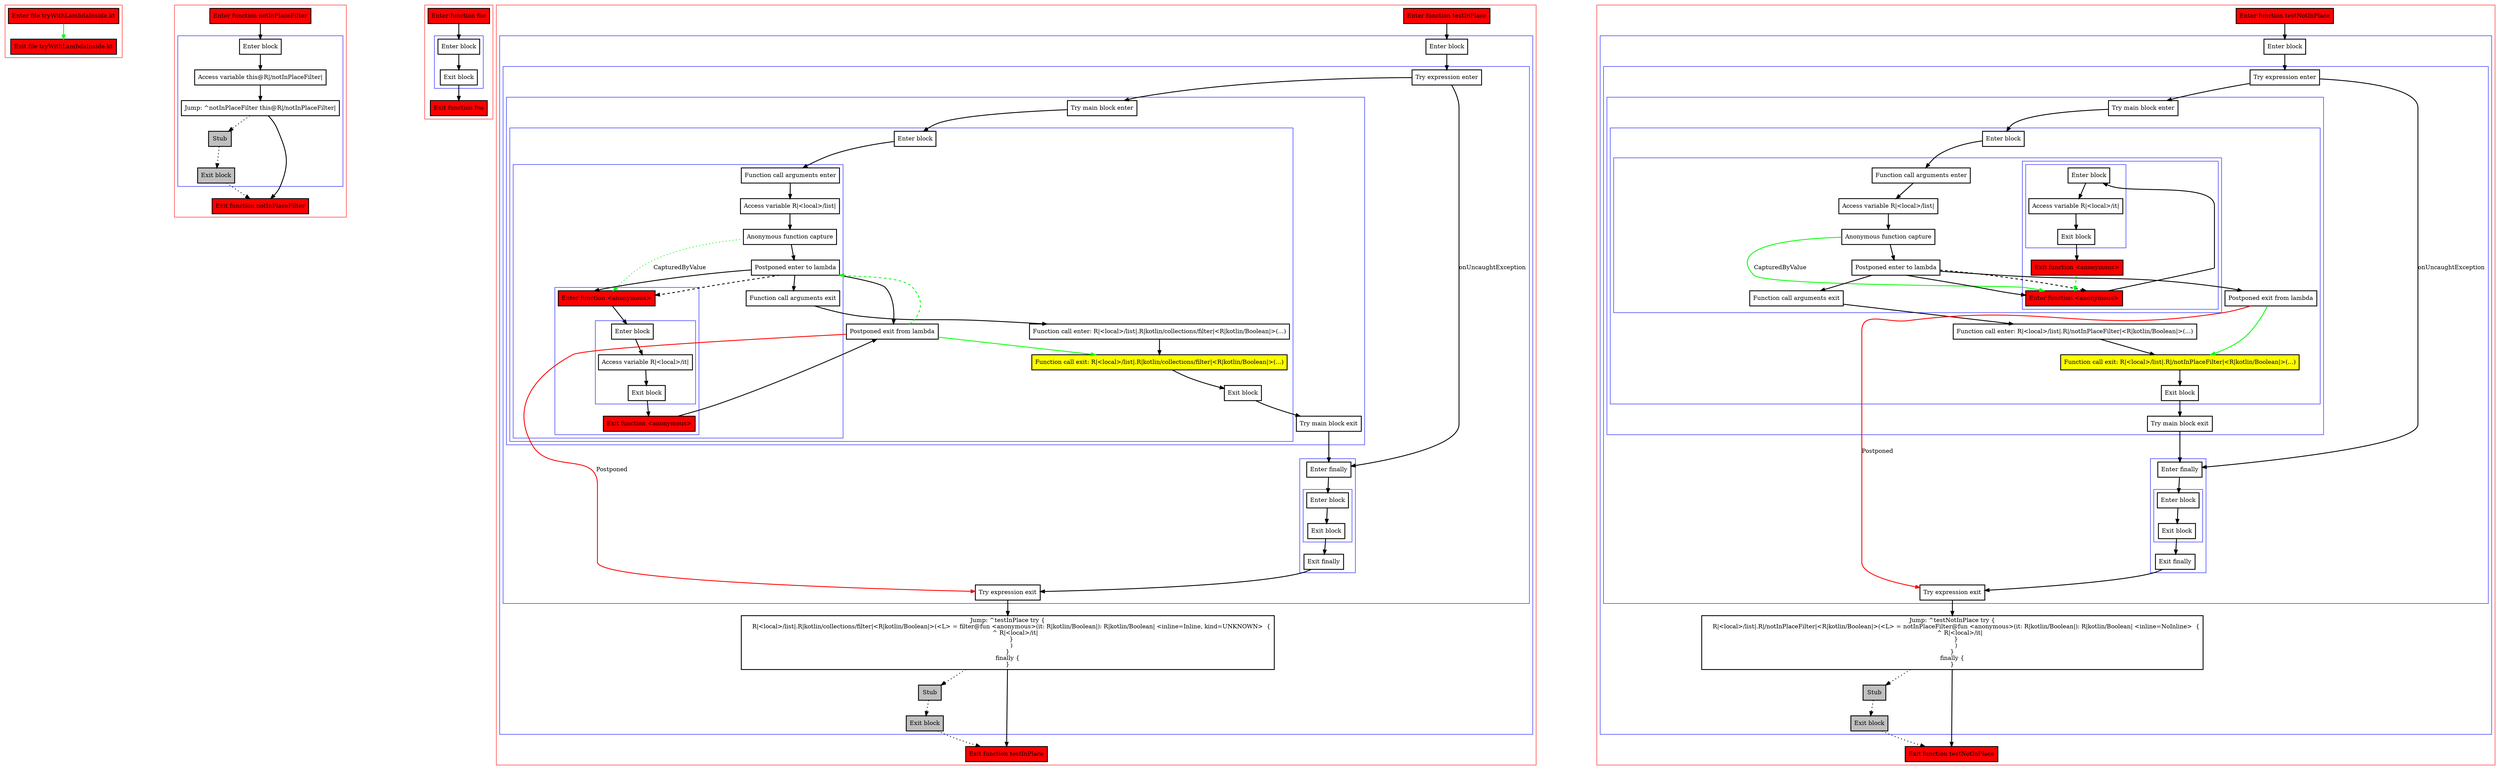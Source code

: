 digraph tryWithLambdaInside_kt {
    graph [nodesep=3]
    node [shape=box penwidth=2]
    edge [penwidth=2]

    subgraph cluster_0 {
        color=red
        0 [label="Enter file tryWithLambdaInside.kt" style="filled" fillcolor=red];
        1 [label="Exit file tryWithLambdaInside.kt" style="filled" fillcolor=red];
    }
    0 -> {1} [color=green];

    subgraph cluster_1 {
        color=red
        2 [label="Enter function notInPlaceFilter" style="filled" fillcolor=red];
        subgraph cluster_2 {
            color=blue
            3 [label="Enter block"];
            4 [label="Access variable this@R|/notInPlaceFilter|"];
            5 [label="Jump: ^notInPlaceFilter this@R|/notInPlaceFilter|"];
            6 [label="Stub" style="filled" fillcolor=gray];
            7 [label="Exit block" style="filled" fillcolor=gray];
        }
        8 [label="Exit function notInPlaceFilter" style="filled" fillcolor=red];
    }
    2 -> {3};
    3 -> {4};
    4 -> {5};
    5 -> {8};
    5 -> {6} [style=dotted];
    6 -> {7} [style=dotted];
    7 -> {8} [style=dotted];

    subgraph cluster_3 {
        color=red
        9 [label="Enter function foo" style="filled" fillcolor=red];
        subgraph cluster_4 {
            color=blue
            10 [label="Enter block"];
            11 [label="Exit block"];
        }
        12 [label="Exit function foo" style="filled" fillcolor=red];
    }
    9 -> {10};
    10 -> {11};
    11 -> {12};

    subgraph cluster_5 {
        color=red
        13 [label="Enter function testInPlace" style="filled" fillcolor=red];
        subgraph cluster_6 {
            color=blue
            14 [label="Enter block"];
            subgraph cluster_7 {
                color=blue
                15 [label="Try expression enter"];
                subgraph cluster_8 {
                    color=blue
                    16 [label="Try main block enter"];
                    subgraph cluster_9 {
                        color=blue
                        17 [label="Enter block"];
                        subgraph cluster_10 {
                            color=blue
                            18 [label="Function call arguments enter"];
                            19 [label="Access variable R|<local>/list|"];
                            20 [label="Anonymous function capture"];
                            21 [label="Postponed enter to lambda"];
                            subgraph cluster_11 {
                                color=blue
                                22 [label="Enter function <anonymous>" style="filled" fillcolor=red];
                                subgraph cluster_12 {
                                    color=blue
                                    23 [label="Enter block"];
                                    24 [label="Access variable R|<local>/it|"];
                                    25 [label="Exit block"];
                                }
                                26 [label="Exit function <anonymous>" style="filled" fillcolor=red];
                            }
                            27 [label="Function call arguments exit"];
                        }
                        28 [label="Function call enter: R|<local>/list|.R|kotlin/collections/filter|<R|kotlin/Boolean|>(...)"];
                        29 [label="Postponed exit from lambda"];
                        30 [label="Function call exit: R|<local>/list|.R|kotlin/collections/filter|<R|kotlin/Boolean|>(...)" style="filled" fillcolor=yellow];
                        31 [label="Exit block"];
                    }
                    32 [label="Try main block exit"];
                }
                subgraph cluster_13 {
                    color=blue
                    33 [label="Enter finally"];
                    subgraph cluster_14 {
                        color=blue
                        34 [label="Enter block"];
                        35 [label="Exit block"];
                    }
                    36 [label="Exit finally"];
                }
                37 [label="Try expression exit"];
            }
            38 [label="Jump: ^testInPlace try {
    R|<local>/list|.R|kotlin/collections/filter|<R|kotlin/Boolean|>(<L> = filter@fun <anonymous>(it: R|kotlin/Boolean|): R|kotlin/Boolean| <inline=Inline, kind=UNKNOWN>  {
        ^ R|<local>/it|
    }
    )
}
finally {
}
"];
            39 [label="Stub" style="filled" fillcolor=gray];
            40 [label="Exit block" style="filled" fillcolor=gray];
        }
        41 [label="Exit function testInPlace" style="filled" fillcolor=red];
    }
    13 -> {14};
    14 -> {15};
    15 -> {16};
    15 -> {33} [label="onUncaughtException"];
    16 -> {17};
    17 -> {18};
    18 -> {19};
    19 -> {20};
    20 -> {21};
    20 -> {22} [color=green style=dotted label="CapturedByValue"];
    21 -> {22 27 29};
    21 -> {22} [style=dashed];
    22 -> {23};
    23 -> {24};
    24 -> {25};
    25 -> {26};
    26 -> {29};
    27 -> {28};
    28 -> {30};
    29 -> {21} [color=green style=dashed];
    29 -> {30} [color=green];
    29 -> {37} [color=red label="Postponed"];
    30 -> {31};
    31 -> {32};
    32 -> {33};
    33 -> {34};
    34 -> {35};
    35 -> {36};
    36 -> {37};
    37 -> {38};
    38 -> {41};
    38 -> {39} [style=dotted];
    39 -> {40} [style=dotted];
    40 -> {41} [style=dotted];

    subgraph cluster_15 {
        color=red
        42 [label="Enter function testNotInPlace" style="filled" fillcolor=red];
        subgraph cluster_16 {
            color=blue
            43 [label="Enter block"];
            subgraph cluster_17 {
                color=blue
                44 [label="Try expression enter"];
                subgraph cluster_18 {
                    color=blue
                    45 [label="Try main block enter"];
                    subgraph cluster_19 {
                        color=blue
                        46 [label="Enter block"];
                        subgraph cluster_20 {
                            color=blue
                            47 [label="Function call arguments enter"];
                            48 [label="Access variable R|<local>/list|"];
                            49 [label="Anonymous function capture"];
                            50 [label="Postponed enter to lambda"];
                            subgraph cluster_21 {
                                color=blue
                                51 [label="Enter function <anonymous>" style="filled" fillcolor=red];
                                subgraph cluster_22 {
                                    color=blue
                                    52 [label="Enter block"];
                                    53 [label="Access variable R|<local>/it|"];
                                    54 [label="Exit block"];
                                }
                                55 [label="Exit function <anonymous>" style="filled" fillcolor=red];
                            }
                            56 [label="Function call arguments exit"];
                        }
                        57 [label="Function call enter: R|<local>/list|.R|/notInPlaceFilter|<R|kotlin/Boolean|>(...)"];
                        58 [label="Postponed exit from lambda"];
                        59 [label="Function call exit: R|<local>/list|.R|/notInPlaceFilter|<R|kotlin/Boolean|>(...)" style="filled" fillcolor=yellow];
                        60 [label="Exit block"];
                    }
                    61 [label="Try main block exit"];
                }
                subgraph cluster_23 {
                    color=blue
                    62 [label="Enter finally"];
                    subgraph cluster_24 {
                        color=blue
                        63 [label="Enter block"];
                        64 [label="Exit block"];
                    }
                    65 [label="Exit finally"];
                }
                66 [label="Try expression exit"];
            }
            67 [label="Jump: ^testNotInPlace try {
    R|<local>/list|.R|/notInPlaceFilter|<R|kotlin/Boolean|>(<L> = notInPlaceFilter@fun <anonymous>(it: R|kotlin/Boolean|): R|kotlin/Boolean| <inline=NoInline>  {
        ^ R|<local>/it|
    }
    )
}
finally {
}
"];
            68 [label="Stub" style="filled" fillcolor=gray];
            69 [label="Exit block" style="filled" fillcolor=gray];
        }
        70 [label="Exit function testNotInPlace" style="filled" fillcolor=red];
    }
    42 -> {43};
    43 -> {44};
    44 -> {45};
    44 -> {62} [label="onUncaughtException"];
    45 -> {46};
    46 -> {47};
    47 -> {48};
    48 -> {49};
    49 -> {50};
    49 -> {51} [color=green label="CapturedByValue"];
    50 -> {51 56 58};
    50 -> {51} [style=dashed];
    51 -> {52};
    52 -> {53};
    53 -> {54};
    54 -> {55};
    55 -> {51} [color=green style=dashed];
    56 -> {57};
    57 -> {59};
    58 -> {59} [color=green];
    58 -> {66} [color=red label="Postponed"];
    59 -> {60};
    60 -> {61};
    61 -> {62};
    62 -> {63};
    63 -> {64};
    64 -> {65};
    65 -> {66};
    66 -> {67};
    67 -> {70};
    67 -> {68} [style=dotted];
    68 -> {69} [style=dotted];
    69 -> {70} [style=dotted];

}
